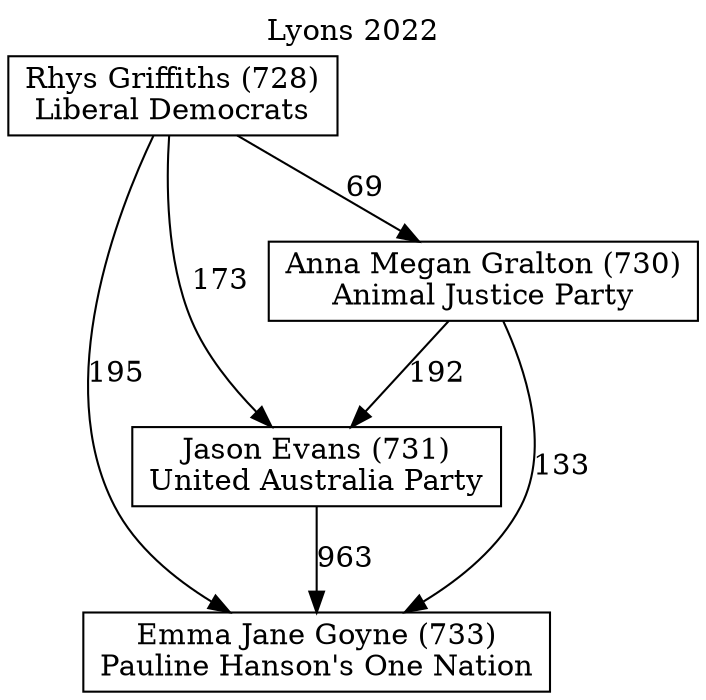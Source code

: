 // House preference flow
digraph "Emma Jane Goyne (733)_Lyons_2022" {
	graph [label="Lyons 2022" labelloc=t mclimit=2]
	node [shape=box]
	"Emma Jane Goyne (733)" [label="Emma Jane Goyne (733)
Pauline Hanson's One Nation"]
	"Jason Evans (731)" [label="Jason Evans (731)
United Australia Party"]
	"Anna Megan Gralton (730)" [label="Anna Megan Gralton (730)
Animal Justice Party"]
	"Rhys Griffiths (728)" [label="Rhys Griffiths (728)
Liberal Democrats"]
	"Jason Evans (731)" -> "Emma Jane Goyne (733)" [label=963]
	"Anna Megan Gralton (730)" -> "Jason Evans (731)" [label=192]
	"Rhys Griffiths (728)" -> "Anna Megan Gralton (730)" [label=69]
	"Anna Megan Gralton (730)" -> "Emma Jane Goyne (733)" [label=133]
	"Rhys Griffiths (728)" -> "Emma Jane Goyne (733)" [label=195]
	"Rhys Griffiths (728)" -> "Jason Evans (731)" [label=173]
}
